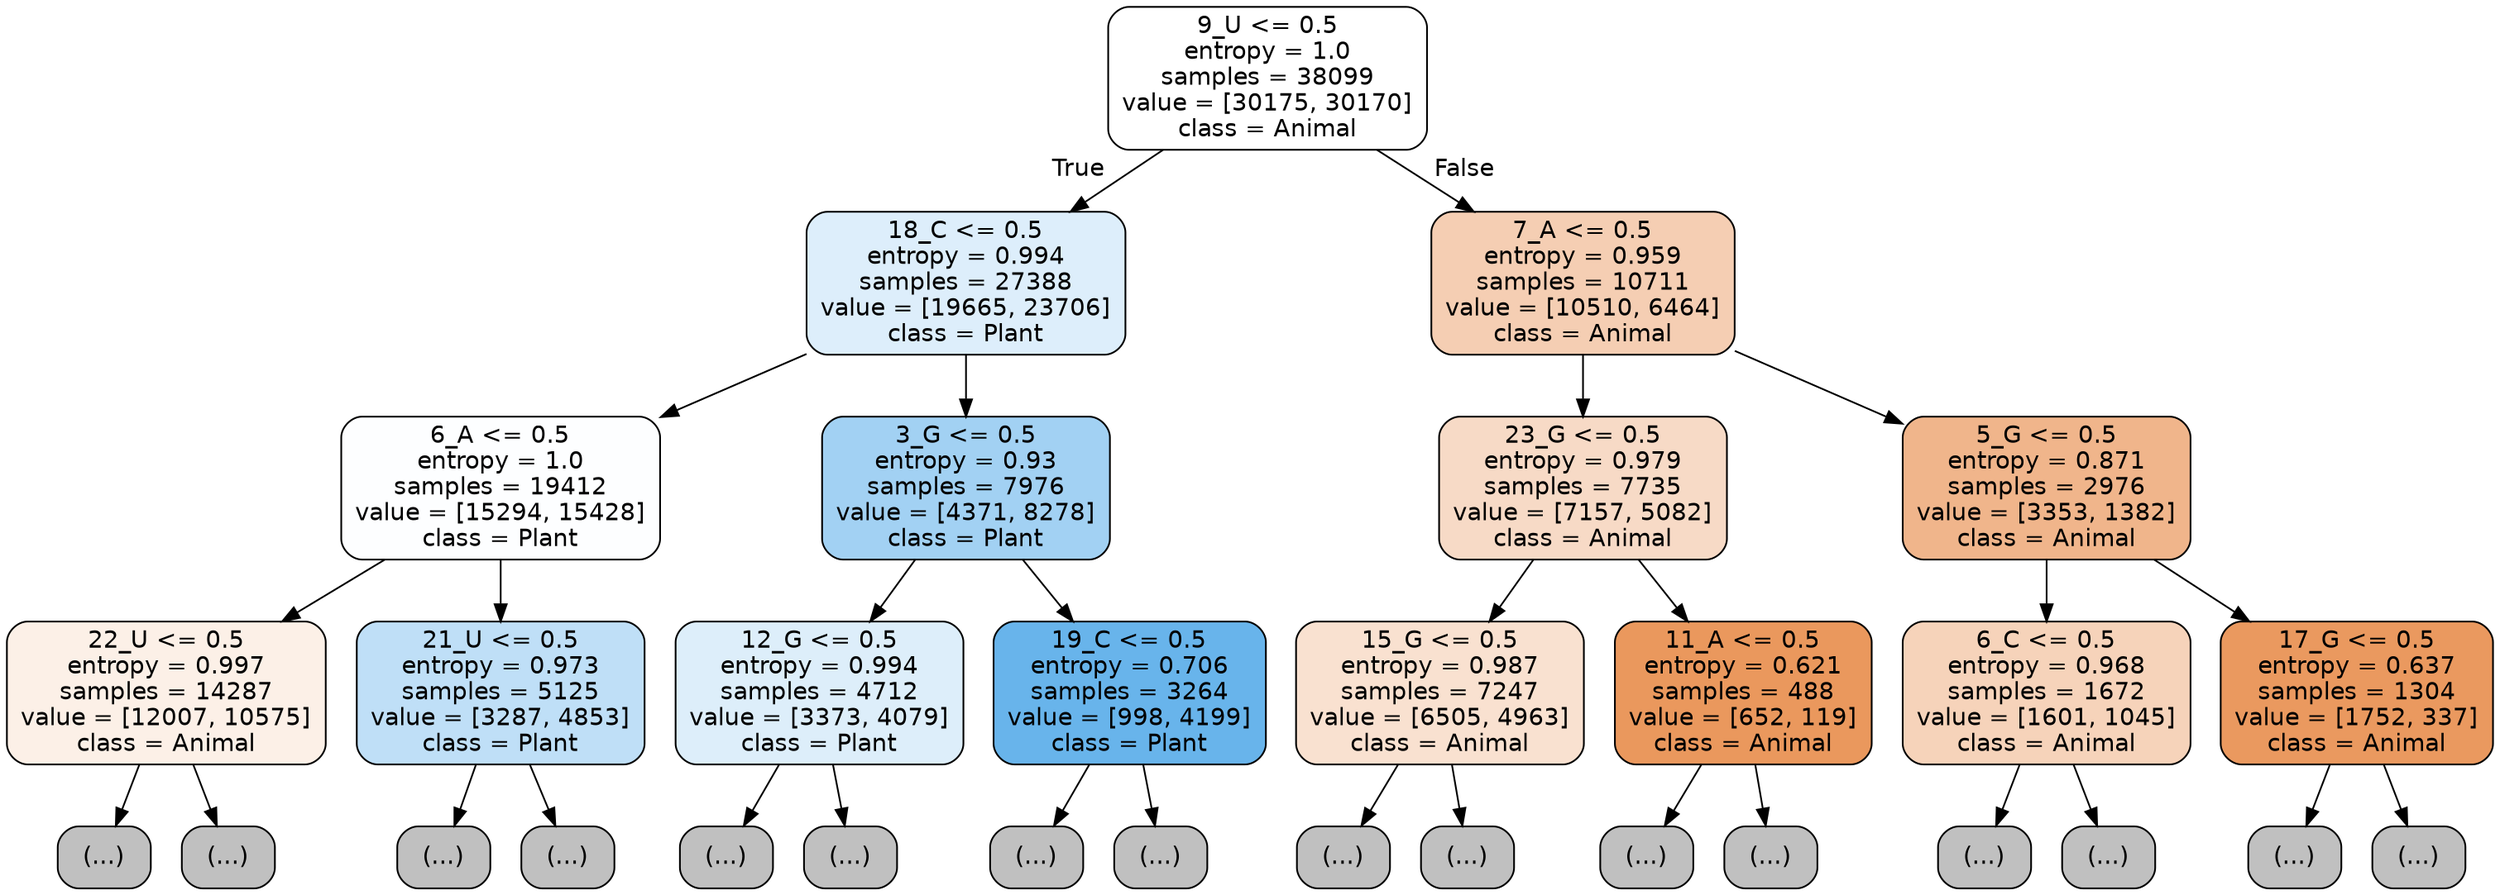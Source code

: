 digraph Tree {
node [shape=box, style="filled, rounded", color="black", fontname="helvetica"] ;
edge [fontname="helvetica"] ;
0 [label="9_U <= 0.5\nentropy = 1.0\nsamples = 38099\nvalue = [30175, 30170]\nclass = Animal", fillcolor="#ffffff"] ;
1 [label="18_C <= 0.5\nentropy = 0.994\nsamples = 27388\nvalue = [19665, 23706]\nclass = Plant", fillcolor="#ddeefb"] ;
0 -> 1 [labeldistance=2.5, labelangle=45, headlabel="True"] ;
2 [label="6_A <= 0.5\nentropy = 1.0\nsamples = 19412\nvalue = [15294, 15428]\nclass = Plant", fillcolor="#fdfeff"] ;
1 -> 2 ;
3 [label="22_U <= 0.5\nentropy = 0.997\nsamples = 14287\nvalue = [12007, 10575]\nclass = Animal", fillcolor="#fcf0e7"] ;
2 -> 3 ;
4 [label="(...)", fillcolor="#C0C0C0"] ;
3 -> 4 ;
6161 [label="(...)", fillcolor="#C0C0C0"] ;
3 -> 6161 ;
6954 [label="21_U <= 0.5\nentropy = 0.973\nsamples = 5125\nvalue = [3287, 4853]\nclass = Plant", fillcolor="#bfdff7"] ;
2 -> 6954 ;
6955 [label="(...)", fillcolor="#C0C0C0"] ;
6954 -> 6955 ;
8704 [label="(...)", fillcolor="#C0C0C0"] ;
6954 -> 8704 ;
9225 [label="3_G <= 0.5\nentropy = 0.93\nsamples = 7976\nvalue = [4371, 8278]\nclass = Plant", fillcolor="#a2d1f3"] ;
1 -> 9225 ;
9226 [label="12_G <= 0.5\nentropy = 0.994\nsamples = 4712\nvalue = [3373, 4079]\nclass = Plant", fillcolor="#ddeefa"] ;
9225 -> 9226 ;
9227 [label="(...)", fillcolor="#C0C0C0"] ;
9226 -> 9227 ;
10712 [label="(...)", fillcolor="#C0C0C0"] ;
9226 -> 10712 ;
11159 [label="19_C <= 0.5\nentropy = 0.706\nsamples = 3264\nvalue = [998, 4199]\nclass = Plant", fillcolor="#68b4eb"] ;
9225 -> 11159 ;
11160 [label="(...)", fillcolor="#C0C0C0"] ;
11159 -> 11160 ;
11771 [label="(...)", fillcolor="#C0C0C0"] ;
11159 -> 11771 ;
11992 [label="7_A <= 0.5\nentropy = 0.959\nsamples = 10711\nvalue = [10510, 6464]\nclass = Animal", fillcolor="#f5ceb3"] ;
0 -> 11992 [labeldistance=2.5, labelangle=-45, headlabel="False"] ;
11993 [label="23_G <= 0.5\nentropy = 0.979\nsamples = 7735\nvalue = [7157, 5082]\nclass = Animal", fillcolor="#f7dac6"] ;
11992 -> 11993 ;
11994 [label="15_G <= 0.5\nentropy = 0.987\nsamples = 7247\nvalue = [6505, 4963]\nclass = Animal", fillcolor="#f9e1d0"] ;
11993 -> 11994 ;
11995 [label="(...)", fillcolor="#C0C0C0"] ;
11994 -> 11995 ;
14552 [label="(...)", fillcolor="#C0C0C0"] ;
11994 -> 14552 ;
15413 [label="11_A <= 0.5\nentropy = 0.621\nsamples = 488\nvalue = [652, 119]\nclass = Animal", fillcolor="#ea985d"] ;
11993 -> 15413 ;
15414 [label="(...)", fillcolor="#C0C0C0"] ;
15413 -> 15414 ;
15533 [label="(...)", fillcolor="#C0C0C0"] ;
15413 -> 15533 ;
15568 [label="5_G <= 0.5\nentropy = 0.871\nsamples = 2976\nvalue = [3353, 1382]\nclass = Animal", fillcolor="#f0b58b"] ;
11992 -> 15568 ;
15569 [label="6_C <= 0.5\nentropy = 0.968\nsamples = 1672\nvalue = [1601, 1045]\nclass = Animal", fillcolor="#f6d3ba"] ;
15568 -> 15569 ;
15570 [label="(...)", fillcolor="#C0C0C0"] ;
15569 -> 15570 ;
16169 [label="(...)", fillcolor="#C0C0C0"] ;
15569 -> 16169 ;
16368 [label="17_G <= 0.5\nentropy = 0.637\nsamples = 1304\nvalue = [1752, 337]\nclass = Animal", fillcolor="#ea995f"] ;
15568 -> 16368 ;
16369 [label="(...)", fillcolor="#C0C0C0"] ;
16368 -> 16369 ;
16670 [label="(...)", fillcolor="#C0C0C0"] ;
16368 -> 16670 ;
}